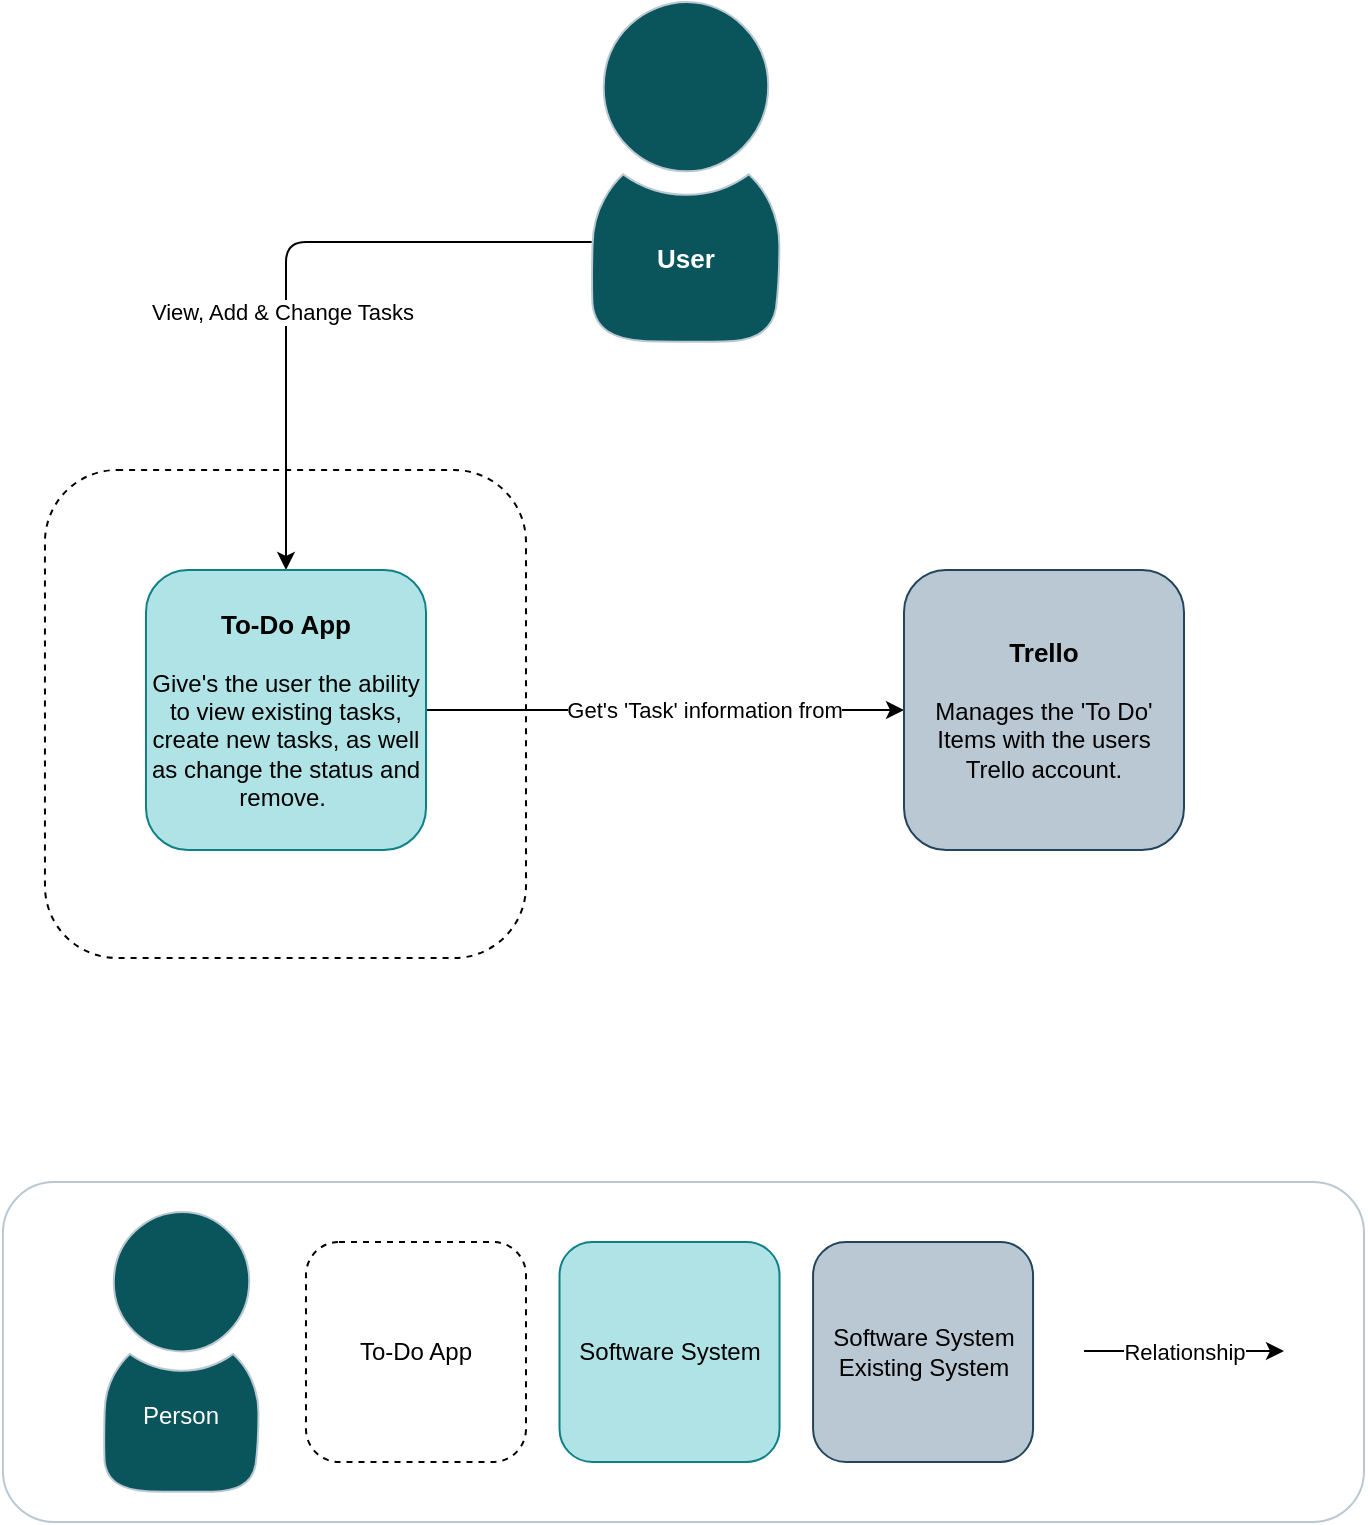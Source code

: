 <mxfile version="14.7.0" type="device" pages="3"><diagram id="2YeqJ64EjfsuQRNwRPp3" name="Context Diagram"><mxGraphModel dx="4543" dy="2301" grid="1" gridSize="10" guides="1" tooltips="1" connect="1" arrows="1" fold="1" page="1" pageScale="1" pageWidth="827" pageHeight="1169" math="0" shadow="0"><root><mxCell id="0"/><mxCell id="1" parent="0"/><mxCell id="R2RVeekfs4O76gj5JD00-14" value="" style="whiteSpace=wrap;html=1;dashed=1;rounded=1;" vertex="1" parent="1"><mxGeometry x="-2379.53" y="-796" width="240.53" height="244" as="geometry"/></mxCell><mxCell id="R2RVeekfs4O76gj5JD00-19" style="edgeStyle=orthogonalEdgeStyle;orthogonalLoop=1;jettySize=auto;html=1;entryX=0.5;entryY=0;entryDx=0;entryDy=0;" edge="1" parent="1" source="R2RVeekfs4O76gj5JD00-5" target="R2RVeekfs4O76gj5JD00-6"><mxGeometry relative="1" as="geometry"><mxPoint x="-2259" y="-730" as="targetPoint"/><Array as="points"><mxPoint x="-2259" y="-910"/></Array></mxGeometry></mxCell><mxCell id="R2RVeekfs4O76gj5JD00-23" value="View, Add &amp;amp; Change Tasks" style="edgeLabel;html=1;align=center;verticalAlign=middle;resizable=0;points=[];" vertex="1" connectable="0" parent="R2RVeekfs4O76gj5JD00-19"><mxGeometry x="0.183" y="-2" relative="1" as="geometry"><mxPoint as="offset"/></mxGeometry></mxCell><mxCell id="R2RVeekfs4O76gj5JD00-5" value="&lt;font color=&quot;#ffffff&quot;&gt;&lt;span style=&quot;font-size: 13px&quot;&gt;&lt;b&gt;User&lt;br&gt;&lt;br&gt;&lt;br&gt;&lt;/b&gt;&lt;/span&gt;&lt;/font&gt;" style="shadow=0;dashed=0;html=1;strokeColor=#BAC8D3;fillColor=#09555B;labelPosition=center;verticalLabelPosition=middle;verticalAlign=bottom;align=center;outlineConnect=0;shape=mxgraph.veeam.2d.user;aspect=fixed;fontColor=#EEEEEE;whiteSpace=wrap;rounded=1;" vertex="1" parent="1"><mxGeometry x="-2106.09" y="-1030" width="93.85" height="170.01" as="geometry"/></mxCell><mxCell id="R2RVeekfs4O76gj5JD00-20" style="edgeStyle=orthogonalEdgeStyle;orthogonalLoop=1;jettySize=auto;html=1;exitX=1;exitY=0.5;exitDx=0;exitDy=0;" edge="1" parent="1" source="R2RVeekfs4O76gj5JD00-6" target="R2RVeekfs4O76gj5JD00-11"><mxGeometry relative="1" as="geometry"/></mxCell><mxCell id="R2RVeekfs4O76gj5JD00-22" value="Get's 'Task' information from" style="edgeLabel;html=1;align=center;verticalAlign=middle;resizable=0;points=[];" vertex="1" connectable="0" parent="R2RVeekfs4O76gj5JD00-20"><mxGeometry x="-0.146" y="1" relative="1" as="geometry"><mxPoint x="37" y="1" as="offset"/></mxGeometry></mxCell><mxCell id="R2RVeekfs4O76gj5JD00-6" value="&lt;b style=&quot;font-size: 13px&quot;&gt;To-Do App&lt;br&gt;&lt;/b&gt;&lt;br&gt;Give's the user the ability to view existing tasks, create new tasks, as well as change the status and remove.&amp;nbsp;" style="whiteSpace=wrap;html=1;aspect=fixed;shadow=0;dashed=0;verticalAlign=middle;strokeColor=#0e8088;fillColor=#b0e3e6;rounded=1;" vertex="1" parent="1"><mxGeometry x="-2329" y="-746" width="140" height="140" as="geometry"/></mxCell><mxCell id="R2RVeekfs4O76gj5JD00-11" value="&lt;span style=&quot;font-size: 13px&quot;&gt;&lt;b&gt;Trello&lt;br&gt;&lt;/b&gt;&lt;/span&gt;&lt;br&gt;Manages the 'To Do' Items with the users Trello account." style="whiteSpace=wrap;html=1;aspect=fixed;shadow=0;dashed=0;verticalAlign=middle;strokeColor=#23445d;fillColor=#bac8d3;rounded=1;" vertex="1" parent="1"><mxGeometry x="-1950" y="-746" width="140" height="140" as="geometry"/></mxCell><mxCell id="R2RVeekfs4O76gj5JD00-12" value="" style="whiteSpace=wrap;html=1;fontColor=#EEEEEE;strokeColor=#BAC8D3;rounded=1;" vertex="1" parent="1"><mxGeometry x="-2400.53" y="-440" width="680.53" height="170" as="geometry"/></mxCell><mxCell id="R2RVeekfs4O76gj5JD00-13" value="&lt;span style=&quot;color: rgb(255 , 255 , 255)&quot;&gt;Person&lt;br&gt;&lt;br&gt;&lt;br&gt;&lt;/span&gt;" style="shadow=0;dashed=0;html=1;strokeColor=#BAC8D3;fillColor=#09555B;labelPosition=center;verticalLabelPosition=middle;verticalAlign=bottom;align=center;outlineConnect=0;shape=mxgraph.veeam.2d.user;aspect=fixed;fontColor=#EEEEEE;whiteSpace=wrap;rounded=1;" vertex="1" parent="1"><mxGeometry x="-2350" y="-425" width="77.29" height="140" as="geometry"/></mxCell><mxCell id="R2RVeekfs4O76gj5JD00-16" value="To-Do App" style="whiteSpace=wrap;html=1;dashed=1;aspect=fixed;rounded=1;" vertex="1" parent="1"><mxGeometry x="-2249" y="-410" width="110" height="110" as="geometry"/></mxCell><mxCell id="R2RVeekfs4O76gj5JD00-17" value="Software System&lt;br&gt;Existing System" style="whiteSpace=wrap;html=1;aspect=fixed;shadow=0;dashed=0;verticalAlign=middle;strokeColor=#23445d;fillColor=#bac8d3;rounded=1;" vertex="1" parent="1"><mxGeometry x="-1995.47" y="-410" width="110" height="110" as="geometry"/></mxCell><mxCell id="R2RVeekfs4O76gj5JD00-18" value="Software System" style="whiteSpace=wrap;html=1;aspect=fixed;shadow=0;dashed=0;verticalAlign=middle;strokeColor=#0e8088;fillColor=#b0e3e6;rounded=1;" vertex="1" parent="1"><mxGeometry x="-2122.24" y="-410" width="110" height="110" as="geometry"/></mxCell><mxCell id="R2RVeekfs4O76gj5JD00-21" value="Relationship" style="edgeStyle=orthogonalEdgeStyle;orthogonalLoop=1;jettySize=auto;html=1;" edge="1" parent="1"><mxGeometry relative="1" as="geometry"><mxPoint x="-1860" y="-355.5" as="sourcePoint"/><mxPoint x="-1760" y="-355.5" as="targetPoint"/><Array as="points"><mxPoint x="-1840" y="-355.5"/><mxPoint x="-1600" y="-355.5"/></Array></mxGeometry></mxCell></root></mxGraphModel></diagram><diagram name="Container Diagram" id="8p2W7V2XVQHO9UGX3ZcR"><mxGraphModel dx="4543" dy="2301" grid="1" gridSize="10" guides="1" tooltips="1" connect="1" arrows="1" fold="1" page="1" pageScale="1" pageWidth="827" pageHeight="1169" math="0" shadow="0"><root><mxCell id="G-d9u7zv2eY0HzRLzbp6-0"/><mxCell id="G-d9u7zv2eY0HzRLzbp6-1" parent="G-d9u7zv2eY0HzRLzbp6-0"/><mxCell id="G-d9u7zv2eY0HzRLzbp6-2" value="To Do App" style="whiteSpace=wrap;html=1;dashed=1;rounded=1;verticalAlign=bottom;labelPosition=center;verticalLabelPosition=middle;align=center;" vertex="1" parent="G-d9u7zv2eY0HzRLzbp6-1"><mxGeometry x="-2420" y="-800" width="700" height="180" as="geometry"/></mxCell><mxCell id="G-d9u7zv2eY0HzRLzbp6-3" style="edgeStyle=orthogonalEdgeStyle;orthogonalLoop=1;jettySize=auto;html=1;entryX=0.5;entryY=0;entryDx=0;entryDy=0;" edge="1" parent="G-d9u7zv2eY0HzRLzbp6-1" source="G-d9u7zv2eY0HzRLzbp6-5" target="G-d9u7zv2eY0HzRLzbp6-8"><mxGeometry relative="1" as="geometry"><mxPoint x="-2259" y="-730" as="targetPoint"/><Array as="points"><mxPoint x="-2339" y="-910"/></Array></mxGeometry></mxCell><mxCell id="G-d9u7zv2eY0HzRLzbp6-4" value="Browses to localhost on web browser" style="edgeLabel;html=1;align=center;verticalAlign=middle;resizable=0;points=[];" vertex="1" connectable="0" parent="G-d9u7zv2eY0HzRLzbp6-3"><mxGeometry x="0.183" y="-2" relative="1" as="geometry"><mxPoint x="2" y="63" as="offset"/></mxGeometry></mxCell><mxCell id="G-d9u7zv2eY0HzRLzbp6-5" value="&lt;font color=&quot;#ffffff&quot;&gt;&lt;b style=&quot;font-size: 13px&quot;&gt;User&lt;/b&gt;&lt;font style=&quot;font-size: 12px&quot;&gt;&lt;br&gt;&lt;br&gt;&lt;br&gt;&lt;/font&gt;&lt;/font&gt;" style="shadow=0;dashed=0;html=1;strokeColor=#BAC8D3;fillColor=#09555B;labelPosition=center;verticalLabelPosition=middle;verticalAlign=bottom;align=center;outlineConnect=0;shape=mxgraph.veeam.2d.user;aspect=fixed;fontColor=#EEEEEE;whiteSpace=wrap;rounded=1;" vertex="1" parent="G-d9u7zv2eY0HzRLzbp6-1"><mxGeometry x="-2114.16" y="-1030" width="93.85" height="170" as="geometry"/></mxCell><mxCell id="G-d9u7zv2eY0HzRLzbp6-6" style="edgeStyle=orthogonalEdgeStyle;orthogonalLoop=1;jettySize=auto;html=1;" edge="1" parent="G-d9u7zv2eY0HzRLzbp6-1" source="5X6WKH0ieAEyfeD70Ltr-2" target="G-d9u7zv2eY0HzRLzbp6-9"><mxGeometry relative="1" as="geometry"><mxPoint x="-1960" y="-710" as="sourcePoint"/></mxGeometry></mxCell><mxCell id="G-d9u7zv2eY0HzRLzbp6-7" value="Makes API Calls" style="edgeLabel;html=1;align=center;verticalAlign=middle;resizable=0;points=[];" vertex="1" connectable="0" parent="G-d9u7zv2eY0HzRLzbp6-6"><mxGeometry x="-0.146" y="1" relative="1" as="geometry"><mxPoint x="7" y="1" as="offset"/></mxGeometry></mxCell><mxCell id="5X6WKH0ieAEyfeD70Ltr-1" style="edgeStyle=orthogonalEdgeStyle;rounded=0;orthogonalLoop=1;jettySize=auto;html=1;exitX=1;exitY=0.5;exitDx=0;exitDy=0;entryX=0;entryY=0.5;entryDx=0;entryDy=0;" edge="1" parent="G-d9u7zv2eY0HzRLzbp6-1" source="G-d9u7zv2eY0HzRLzbp6-8" target="5X6WKH0ieAEyfeD70Ltr-0"><mxGeometry relative="1" as="geometry"/></mxCell><mxCell id="G-d9u7zv2eY0HzRLzbp6-8" value="&lt;span style=&quot;font-size: 13px&quot;&gt;&lt;b&gt;Gunicorn&lt;/b&gt;&lt;/span&gt;" style="whiteSpace=wrap;html=1;aspect=fixed;shadow=0;dashed=0;verticalAlign=middle;strokeColor=#0e8088;fillColor=#b0e3e6;rounded=1;align=center;" vertex="1" parent="G-d9u7zv2eY0HzRLzbp6-1"><mxGeometry x="-2389" y="-760" width="100" height="100" as="geometry"/></mxCell><mxCell id="G-d9u7zv2eY0HzRLzbp6-9" value="&lt;span style=&quot;font-size: 13px&quot;&gt;&lt;b&gt;Trello&amp;nbsp;&lt;br&gt;&lt;/b&gt;&lt;/span&gt;&lt;hr&gt;Stores data about tasks" style="whiteSpace=wrap;html=1;aspect=fixed;shadow=0;dashed=0;verticalAlign=middle;strokeColor=#23445d;fillColor=#bac8d3;rounded=1;" vertex="1" parent="G-d9u7zv2eY0HzRLzbp6-1"><mxGeometry x="-1850" y="-760" width="100" height="100" as="geometry"/></mxCell><mxCell id="G-d9u7zv2eY0HzRLzbp6-10" value="" style="whiteSpace=wrap;html=1;fontColor=#EEEEEE;strokeColor=#BAC8D3;rounded=1;" vertex="1" parent="G-d9u7zv2eY0HzRLzbp6-1"><mxGeometry x="-2407.5" y="-560" width="680.53" height="170" as="geometry"/></mxCell><mxCell id="G-d9u7zv2eY0HzRLzbp6-11" value="&lt;span style=&quot;color: rgb(255 , 255 , 255)&quot;&gt;Person&lt;br&gt;&lt;br&gt;&lt;br&gt;&lt;/span&gt;" style="shadow=0;dashed=0;html=1;strokeColor=#BAC8D3;fillColor=#09555B;labelPosition=center;verticalLabelPosition=middle;verticalAlign=bottom;align=center;outlineConnect=0;shape=mxgraph.veeam.2d.user;aspect=fixed;fontColor=#EEEEEE;whiteSpace=wrap;rounded=1;" vertex="1" parent="G-d9u7zv2eY0HzRLzbp6-1"><mxGeometry x="-2356.97" y="-545" width="77.29" height="140" as="geometry"/></mxCell><mxCell id="G-d9u7zv2eY0HzRLzbp6-12" value="To-Do App" style="whiteSpace=wrap;html=1;dashed=1;aspect=fixed;rounded=1;" vertex="1" parent="G-d9u7zv2eY0HzRLzbp6-1"><mxGeometry x="-2255.97" y="-530" width="110" height="110" as="geometry"/></mxCell><mxCell id="G-d9u7zv2eY0HzRLzbp6-13" value="Software System&lt;br&gt;Existing System" style="whiteSpace=wrap;html=1;aspect=fixed;shadow=0;dashed=0;verticalAlign=middle;strokeColor=#23445d;fillColor=#bac8d3;rounded=1;" vertex="1" parent="G-d9u7zv2eY0HzRLzbp6-1"><mxGeometry x="-2002.44" y="-530" width="110" height="110" as="geometry"/></mxCell><mxCell id="G-d9u7zv2eY0HzRLzbp6-14" value="Software System" style="whiteSpace=wrap;html=1;aspect=fixed;shadow=0;dashed=0;verticalAlign=middle;strokeColor=#0e8088;fillColor=#b0e3e6;rounded=1;" vertex="1" parent="G-d9u7zv2eY0HzRLzbp6-1"><mxGeometry x="-2129.21" y="-530" width="110" height="110" as="geometry"/></mxCell><mxCell id="G-d9u7zv2eY0HzRLzbp6-15" value="Relationship" style="edgeStyle=orthogonalEdgeStyle;orthogonalLoop=1;jettySize=auto;html=1;" edge="1" parent="G-d9u7zv2eY0HzRLzbp6-1"><mxGeometry relative="1" as="geometry"><mxPoint x="-1866.97" y="-475.5" as="sourcePoint"/><mxPoint x="-1766.97" y="-475.5" as="targetPoint"/><Array as="points"><mxPoint x="-1846.97" y="-475.5"/><mxPoint x="-1606.97" y="-475.5"/></Array></mxGeometry></mxCell><mxCell id="5X6WKH0ieAEyfeD70Ltr-3" style="edgeStyle=orthogonalEdgeStyle;rounded=0;orthogonalLoop=1;jettySize=auto;html=1;exitX=1;exitY=0.5;exitDx=0;exitDy=0;" edge="1" parent="G-d9u7zv2eY0HzRLzbp6-1" source="5X6WKH0ieAEyfeD70Ltr-0" target="5X6WKH0ieAEyfeD70Ltr-2"><mxGeometry relative="1" as="geometry"/></mxCell><mxCell id="5X6WKH0ieAEyfeD70Ltr-0" value="&lt;span style=&quot;font-size: 13px&quot;&gt;&lt;b&gt;Flask&lt;/b&gt;&lt;/span&gt;" style="whiteSpace=wrap;html=1;aspect=fixed;shadow=0;dashed=0;verticalAlign=middle;strokeColor=#0e8088;fillColor=#b0e3e6;rounded=1;align=center;" vertex="1" parent="G-d9u7zv2eY0HzRLzbp6-1"><mxGeometry x="-2229.21" y="-760" width="100" height="100" as="geometry"/></mxCell><mxCell id="5X6WKH0ieAEyfeD70Ltr-2" value="&lt;span style=&quot;font-size: 13px&quot;&gt;&lt;b&gt;Application code&lt;/b&gt;&lt;/span&gt;" style="whiteSpace=wrap;html=1;aspect=fixed;shadow=0;dashed=0;verticalAlign=middle;strokeColor=#0e8088;fillColor=#b0e3e6;rounded=1;align=center;" vertex="1" parent="G-d9u7zv2eY0HzRLzbp6-1"><mxGeometry x="-2067" y="-760" width="100" height="100" as="geometry"/></mxCell></root></mxGraphModel></diagram><diagram name="Component Diagram" id="TPr-fA3C-TQSpbo2h5Si"><mxGraphModel dx="4543" dy="2301" grid="1" gridSize="10" guides="1" tooltips="1" connect="1" arrows="1" fold="1" page="1" pageScale="1" pageWidth="827" pageHeight="1169" math="0" shadow="0"><root><mxCell id="MK_eaLYzMQxBT-cyD_-l-0"/><mxCell id="MK_eaLYzMQxBT-cyD_-l-1" parent="MK_eaLYzMQxBT-cyD_-l-0"/><mxCell id="MK_eaLYzMQxBT-cyD_-l-2" value="Application Code" style="whiteSpace=wrap;html=1;dashed=1;rounded=1;verticalAlign=bottom;labelPosition=center;verticalLabelPosition=middle;align=center;" vertex="1" parent="MK_eaLYzMQxBT-cyD_-l-1"><mxGeometry x="-2350" y="-960" width="570" height="340" as="geometry"/></mxCell><mxCell id="MBW1tU8PPAU3a8F7ua1a-9" value="Uses" style="edgeStyle=orthogonalEdgeStyle;rounded=0;orthogonalLoop=1;jettySize=auto;html=1;" edge="1" parent="MK_eaLYzMQxBT-cyD_-l-1" source="MK_eaLYzMQxBT-cyD_-l-9" target="MBW1tU8PPAU3a8F7ua1a-1"><mxGeometry relative="1" as="geometry"/></mxCell><mxCell id="MBW1tU8PPAU3a8F7ua1a-10" style="edgeStyle=orthogonalEdgeStyle;rounded=0;orthogonalLoop=1;jettySize=auto;html=1;exitX=0.5;exitY=1;exitDx=0;exitDy=0;" edge="1" parent="MK_eaLYzMQxBT-cyD_-l-1" source="MK_eaLYzMQxBT-cyD_-l-9" target="MBW1tU8PPAU3a8F7ua1a-0"><mxGeometry relative="1" as="geometry"/></mxCell><mxCell id="MK_eaLYzMQxBT-cyD_-l-9" value="&lt;span style=&quot;font-size: 13px&quot;&gt;&lt;b&gt;Index HTML&lt;br&gt;&lt;/b&gt;&lt;/span&gt;&lt;hr&gt;" style="whiteSpace=wrap;html=1;aspect=fixed;shadow=0;dashed=0;verticalAlign=middle;strokeColor=#0e8088;fillColor=#b0e3e6;rounded=1;align=center;" vertex="1" parent="MK_eaLYzMQxBT-cyD_-l-1"><mxGeometry x="-1910" y="-760" width="100" height="100" as="geometry"/></mxCell><mxCell id="MK_eaLYzMQxBT-cyD_-l-10" value="&lt;span style=&quot;font-size: 13px&quot;&gt;&lt;b&gt;Trello&lt;/b&gt;&lt;/span&gt;" style="whiteSpace=wrap;html=1;aspect=fixed;shadow=0;dashed=0;verticalAlign=middle;strokeColor=#23445d;fillColor=#bac8d3;rounded=1;" vertex="1" parent="MK_eaLYzMQxBT-cyD_-l-1"><mxGeometry x="-2320" y="-1100" width="100" height="100" as="geometry"/></mxCell><mxCell id="MK_eaLYzMQxBT-cyD_-l-11" value="" style="whiteSpace=wrap;html=1;fontColor=#EEEEEE;strokeColor=#BAC8D3;rounded=1;" vertex="1" parent="MK_eaLYzMQxBT-cyD_-l-1"><mxGeometry x="-2408" y="-420" width="680.53" height="170" as="geometry"/></mxCell><mxCell id="MK_eaLYzMQxBT-cyD_-l-12" value="&lt;span style=&quot;color: rgb(255 , 255 , 255)&quot;&gt;Person&lt;br&gt;&lt;br&gt;&lt;br&gt;&lt;/span&gt;" style="shadow=0;dashed=0;html=1;strokeColor=#BAC8D3;fillColor=#09555B;labelPosition=center;verticalLabelPosition=middle;verticalAlign=bottom;align=center;outlineConnect=0;shape=mxgraph.veeam.2d.user;aspect=fixed;fontColor=#EEEEEE;whiteSpace=wrap;rounded=1;" vertex="1" parent="MK_eaLYzMQxBT-cyD_-l-1"><mxGeometry x="-2357.47" y="-405" width="77.29" height="140" as="geometry"/></mxCell><mxCell id="MK_eaLYzMQxBT-cyD_-l-13" value="To-Do App" style="whiteSpace=wrap;html=1;dashed=1;aspect=fixed;rounded=1;" vertex="1" parent="MK_eaLYzMQxBT-cyD_-l-1"><mxGeometry x="-2256.47" y="-390" width="110" height="110" as="geometry"/></mxCell><mxCell id="MK_eaLYzMQxBT-cyD_-l-14" value="Software System, Existing System" style="whiteSpace=wrap;html=1;aspect=fixed;shadow=0;dashed=0;verticalAlign=middle;strokeColor=#23445d;fillColor=#bac8d3;rounded=1;" vertex="1" parent="MK_eaLYzMQxBT-cyD_-l-1"><mxGeometry x="-2002.94" y="-390" width="110" height="110" as="geometry"/></mxCell><mxCell id="MK_eaLYzMQxBT-cyD_-l-15" value="Software System" style="whiteSpace=wrap;html=1;aspect=fixed;shadow=0;dashed=0;verticalAlign=middle;strokeColor=#0e8088;fillColor=#b0e3e6;rounded=1;" vertex="1" parent="MK_eaLYzMQxBT-cyD_-l-1"><mxGeometry x="-2129.71" y="-390" width="110" height="110" as="geometry"/></mxCell><mxCell id="MK_eaLYzMQxBT-cyD_-l-16" value="Relationship" style="edgeStyle=orthogonalEdgeStyle;orthogonalLoop=1;jettySize=auto;html=1;" edge="1" parent="MK_eaLYzMQxBT-cyD_-l-1"><mxGeometry relative="1" as="geometry"><mxPoint x="-1867.47" y="-335.5" as="sourcePoint"/><mxPoint x="-1767.47" y="-335.5" as="targetPoint"/><Array as="points"><mxPoint x="-1847.47" y="-335.5"/><mxPoint x="-1607.47" y="-335.5"/></Array></mxGeometry></mxCell><mxCell id="MBW1tU8PPAU3a8F7ua1a-7" style="edgeStyle=orthogonalEdgeStyle;rounded=0;orthogonalLoop=1;jettySize=auto;html=1;exitX=0.5;exitY=1;exitDx=0;exitDy=0;" edge="1" parent="MK_eaLYzMQxBT-cyD_-l-1" source="MK_eaLYzMQxBT-cyD_-l-18" target="MBW1tU8PPAU3a8F7ua1a-1"><mxGeometry relative="1" as="geometry"/></mxCell><mxCell id="MBW1tU8PPAU3a8F7ua1a-8" value="Uses" style="edgeStyle=orthogonalEdgeStyle;rounded=0;orthogonalLoop=1;jettySize=auto;html=1;exitX=1;exitY=0.5;exitDx=0;exitDy=0;" edge="1" parent="MK_eaLYzMQxBT-cyD_-l-1" source="MK_eaLYzMQxBT-cyD_-l-18" target="MK_eaLYzMQxBT-cyD_-l-9"><mxGeometry x="-0.372" relative="1" as="geometry"><mxPoint as="offset"/></mxGeometry></mxCell><mxCell id="MK_eaLYzMQxBT-cyD_-l-18" value="&lt;span style=&quot;font-size: 13px&quot;&gt;&lt;b&gt;Flask App&lt;br&gt;&lt;/b&gt;&lt;/span&gt;&lt;hr&gt;Web Framework" style="whiteSpace=wrap;html=1;aspect=fixed;shadow=0;dashed=0;verticalAlign=middle;strokeColor=#0e8088;fillColor=#b0e3e6;rounded=1;align=center;" vertex="1" parent="MK_eaLYzMQxBT-cyD_-l-1"><mxGeometry x="-2117" y="-930" width="100" height="100" as="geometry"/></mxCell><mxCell id="MBW1tU8PPAU3a8F7ua1a-3" style="edgeStyle=orthogonalEdgeStyle;rounded=0;orthogonalLoop=1;jettySize=auto;html=1;exitX=0.5;exitY=0;exitDx=0;exitDy=0;entryX=0.5;entryY=1;entryDx=0;entryDy=0;" edge="1" parent="MK_eaLYzMQxBT-cyD_-l-1" source="MK_eaLYzMQxBT-cyD_-l-19" target="MK_eaLYzMQxBT-cyD_-l-10"><mxGeometry relative="1" as="geometry"/></mxCell><mxCell id="MBW1tU8PPAU3a8F7ua1a-4" value="Uses" style="edgeStyle=orthogonalEdgeStyle;rounded=0;orthogonalLoop=1;jettySize=auto;html=1;exitX=1;exitY=0.5;exitDx=0;exitDy=0;" edge="1" parent="MK_eaLYzMQxBT-cyD_-l-1" source="MK_eaLYzMQxBT-cyD_-l-19" target="MK_eaLYzMQxBT-cyD_-l-18"><mxGeometry relative="1" as="geometry"/></mxCell><mxCell id="MBW1tU8PPAU3a8F7ua1a-5" value="Uses" style="edgeStyle=orthogonalEdgeStyle;rounded=0;orthogonalLoop=1;jettySize=auto;html=1;exitX=0.5;exitY=1;exitDx=0;exitDy=0;" edge="1" parent="MK_eaLYzMQxBT-cyD_-l-1" source="MK_eaLYzMQxBT-cyD_-l-19" target="MBW1tU8PPAU3a8F7ua1a-2"><mxGeometry relative="1" as="geometry"/></mxCell><mxCell id="MK_eaLYzMQxBT-cyD_-l-19" value="&lt;span style=&quot;font-size: 13px&quot;&gt;&lt;b&gt;Trello_items.py&lt;br&gt;&lt;/b&gt;&lt;/span&gt;&lt;hr&gt;Calls the Trello API to get, update &amp;amp; delete items." style="whiteSpace=wrap;html=1;aspect=fixed;shadow=0;dashed=0;verticalAlign=middle;strokeColor=#0e8088;fillColor=#b0e3e6;rounded=1;align=center;" vertex="1" parent="MK_eaLYzMQxBT-cyD_-l-1"><mxGeometry x="-2320" y="-930" width="100" height="100" as="geometry"/></mxCell><mxCell id="MBW1tU8PPAU3a8F7ua1a-0" value="&lt;span style=&quot;font-size: 13px&quot;&gt;&lt;b&gt;Web Browser&lt;/b&gt;&lt;/span&gt;" style="whiteSpace=wrap;html=1;aspect=fixed;shadow=0;dashed=0;verticalAlign=middle;strokeColor=#23445d;fillColor=#bac8d3;rounded=1;" vertex="1" parent="MK_eaLYzMQxBT-cyD_-l-1"><mxGeometry x="-1910" y="-584" width="100" height="100" as="geometry"/></mxCell><mxCell id="MBW1tU8PPAU3a8F7ua1a-1" value="&lt;span style=&quot;font-size: 13px&quot;&gt;&lt;b&gt;View Model&lt;br&gt;&lt;/b&gt;&lt;/span&gt;&lt;hr&gt;Filter Items based on Date &amp;amp; Status" style="whiteSpace=wrap;html=1;aspect=fixed;shadow=0;dashed=0;verticalAlign=middle;strokeColor=#0e8088;fillColor=#b0e3e6;rounded=1;align=center;" vertex="1" parent="MK_eaLYzMQxBT-cyD_-l-1"><mxGeometry x="-2117" y="-760" width="100" height="100" as="geometry"/></mxCell><mxCell id="MBW1tU8PPAU3a8F7ua1a-6" value="Uses" style="edgeStyle=orthogonalEdgeStyle;rounded=0;orthogonalLoop=1;jettySize=auto;html=1;exitX=1;exitY=0.5;exitDx=0;exitDy=0;" edge="1" parent="MK_eaLYzMQxBT-cyD_-l-1" source="MBW1tU8PPAU3a8F7ua1a-2" target="MBW1tU8PPAU3a8F7ua1a-1"><mxGeometry relative="1" as="geometry"/></mxCell><mxCell id="MBW1tU8PPAU3a8F7ua1a-2" value="&lt;span style=&quot;font-size: 13px&quot;&gt;&lt;b&gt;Item&lt;br&gt;&lt;/b&gt;&lt;/span&gt;&lt;hr&gt;Class for To-Do Task" style="whiteSpace=wrap;html=1;aspect=fixed;shadow=0;dashed=0;verticalAlign=middle;strokeColor=#0e8088;fillColor=#b0e3e6;rounded=1;align=center;" vertex="1" parent="MK_eaLYzMQxBT-cyD_-l-1"><mxGeometry x="-2320" y="-760" width="100" height="100" as="geometry"/></mxCell></root></mxGraphModel></diagram></mxfile>